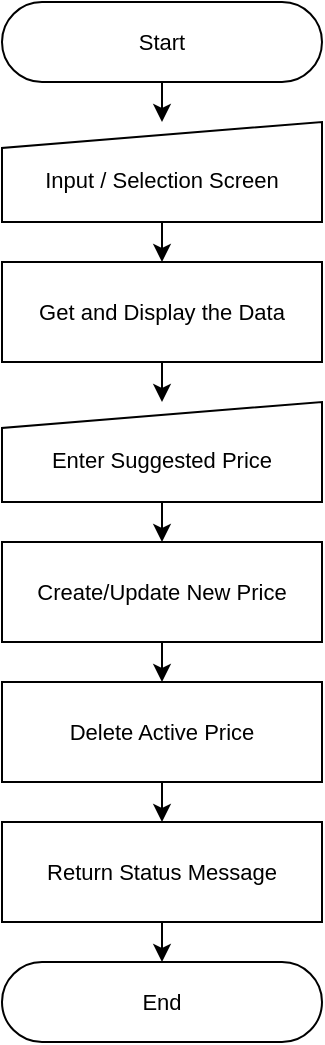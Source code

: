 <mxfile version="24.0.7" type="github">
  <diagram name="Page-1" id="x1KBnbt9IiB55nk-JKvv">
    <mxGraphModel dx="786" dy="477" grid="1" gridSize="10" guides="1" tooltips="1" connect="1" arrows="1" fold="1" page="1" pageScale="1" pageWidth="1654" pageHeight="1169" math="0" shadow="0">
      <root>
        <mxCell id="0" />
        <mxCell id="1" parent="0" />
        <mxCell id="JPb6A8KTQblt67z1tYf1-13" style="edgeStyle=orthogonalEdgeStyle;rounded=0;orthogonalLoop=1;jettySize=auto;html=1;exitX=0.5;exitY=0.5;exitDx=0;exitDy=20;exitPerimeter=0;entryX=0.5;entryY=0;entryDx=0;entryDy=0;" edge="1" parent="1" source="JPb6A8KTQblt67z1tYf1-1" target="JPb6A8KTQblt67z1tYf1-2">
          <mxGeometry relative="1" as="geometry" />
        </mxCell>
        <mxCell id="JPb6A8KTQblt67z1tYf1-1" value="Start" style="html=1;dashed=0;whiteSpace=wrap;shape=mxgraph.dfd.start;fontSize=11;" vertex="1" parent="1">
          <mxGeometry x="60" y="40" width="160" height="40" as="geometry" />
        </mxCell>
        <mxCell id="JPb6A8KTQblt67z1tYf1-14" style="edgeStyle=orthogonalEdgeStyle;rounded=0;orthogonalLoop=1;jettySize=auto;html=1;exitX=0.5;exitY=1;exitDx=0;exitDy=0;entryX=0.5;entryY=0;entryDx=0;entryDy=0;" edge="1" parent="1" source="JPb6A8KTQblt67z1tYf1-2" target="JPb6A8KTQblt67z1tYf1-4">
          <mxGeometry relative="1" as="geometry" />
        </mxCell>
        <mxCell id="JPb6A8KTQblt67z1tYf1-2" value="Input / Selection Screen" style="shape=manualInput;whiteSpace=wrap;html=1;fontSize=11;size=13;spacingTop=7;" vertex="1" parent="1">
          <mxGeometry x="60" y="100" width="160" height="50" as="geometry" />
        </mxCell>
        <mxCell id="JPb6A8KTQblt67z1tYf1-15" style="edgeStyle=orthogonalEdgeStyle;rounded=0;orthogonalLoop=1;jettySize=auto;html=1;exitX=0.5;exitY=1;exitDx=0;exitDy=0;entryX=0.5;entryY=0;entryDx=0;entryDy=0;" edge="1" parent="1" source="JPb6A8KTQblt67z1tYf1-4" target="JPb6A8KTQblt67z1tYf1-8">
          <mxGeometry relative="1" as="geometry" />
        </mxCell>
        <mxCell id="JPb6A8KTQblt67z1tYf1-4" value="Get and Display the Data" style="shape=process;whiteSpace=wrap;html=1;backgroundOutline=1;fontSize=11;size=0;" vertex="1" parent="1">
          <mxGeometry x="60" y="170" width="160" height="50" as="geometry" />
        </mxCell>
        <mxCell id="JPb6A8KTQblt67z1tYf1-16" style="edgeStyle=orthogonalEdgeStyle;rounded=0;orthogonalLoop=1;jettySize=auto;html=1;exitX=0.5;exitY=1;exitDx=0;exitDy=0;entryX=0.5;entryY=0;entryDx=0;entryDy=0;" edge="1" parent="1" source="JPb6A8KTQblt67z1tYf1-8" target="JPb6A8KTQblt67z1tYf1-9">
          <mxGeometry relative="1" as="geometry" />
        </mxCell>
        <mxCell id="JPb6A8KTQblt67z1tYf1-8" value="Enter Suggested Price" style="shape=manualInput;whiteSpace=wrap;html=1;fontSize=11;size=13;spacingTop=7;" vertex="1" parent="1">
          <mxGeometry x="60" y="240" width="160" height="50" as="geometry" />
        </mxCell>
        <mxCell id="JPb6A8KTQblt67z1tYf1-17" style="edgeStyle=orthogonalEdgeStyle;rounded=0;orthogonalLoop=1;jettySize=auto;html=1;exitX=0.5;exitY=1;exitDx=0;exitDy=0;entryX=0.5;entryY=0;entryDx=0;entryDy=0;" edge="1" parent="1" source="JPb6A8KTQblt67z1tYf1-9" target="JPb6A8KTQblt67z1tYf1-10">
          <mxGeometry relative="1" as="geometry" />
        </mxCell>
        <mxCell id="JPb6A8KTQblt67z1tYf1-9" value="Create/Update New Price" style="shape=process;whiteSpace=wrap;html=1;backgroundOutline=1;fontSize=11;size=0;" vertex="1" parent="1">
          <mxGeometry x="60" y="310" width="160" height="50" as="geometry" />
        </mxCell>
        <mxCell id="JPb6A8KTQblt67z1tYf1-18" style="edgeStyle=orthogonalEdgeStyle;rounded=0;orthogonalLoop=1;jettySize=auto;html=1;exitX=0.5;exitY=1;exitDx=0;exitDy=0;entryX=0.5;entryY=0;entryDx=0;entryDy=0;" edge="1" parent="1" source="JPb6A8KTQblt67z1tYf1-10" target="JPb6A8KTQblt67z1tYf1-11">
          <mxGeometry relative="1" as="geometry" />
        </mxCell>
        <mxCell id="JPb6A8KTQblt67z1tYf1-10" value="Delete Active Price" style="shape=process;whiteSpace=wrap;html=1;backgroundOutline=1;fontSize=11;size=0;" vertex="1" parent="1">
          <mxGeometry x="60" y="380" width="160" height="50" as="geometry" />
        </mxCell>
        <mxCell id="JPb6A8KTQblt67z1tYf1-11" value="Return Status Message" style="shape=process;whiteSpace=wrap;html=1;backgroundOutline=1;fontSize=11;size=0;" vertex="1" parent="1">
          <mxGeometry x="60" y="450" width="160" height="50" as="geometry" />
        </mxCell>
        <mxCell id="JPb6A8KTQblt67z1tYf1-20" value="End" style="html=1;dashed=0;whiteSpace=wrap;shape=mxgraph.dfd.start;fontSize=11;" vertex="1" parent="1">
          <mxGeometry x="60" y="520" width="160" height="40" as="geometry" />
        </mxCell>
        <mxCell id="JPb6A8KTQblt67z1tYf1-22" style="edgeStyle=orthogonalEdgeStyle;rounded=0;orthogonalLoop=1;jettySize=auto;html=1;exitX=0.5;exitY=1;exitDx=0;exitDy=0;entryX=0.5;entryY=0.5;entryDx=0;entryDy=-20;entryPerimeter=0;" edge="1" parent="1" source="JPb6A8KTQblt67z1tYf1-11" target="JPb6A8KTQblt67z1tYf1-20">
          <mxGeometry relative="1" as="geometry" />
        </mxCell>
      </root>
    </mxGraphModel>
  </diagram>
</mxfile>
